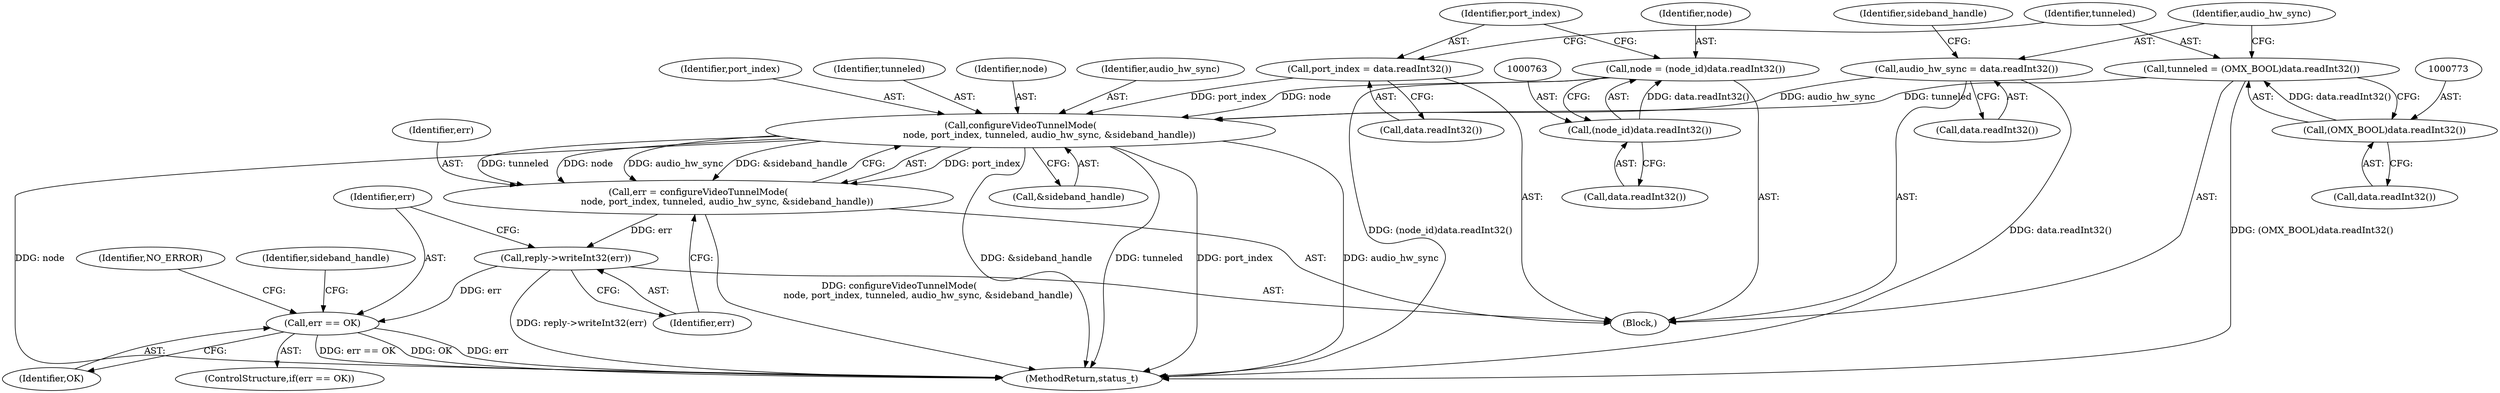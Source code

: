 digraph "0_Android_1171e7c047bf79e7c93342bb6a812c9edd86aa84@pointer" {
"1000786" [label="(Call,configureVideoTunnelMode(\n                    node, port_index, tunneled, audio_hw_sync, &sideband_handle))"];
"1000760" [label="(Call,node = (node_id)data.readInt32())"];
"1000762" [label="(Call,(node_id)data.readInt32())"];
"1000766" [label="(Call,port_index = data.readInt32())"];
"1000770" [label="(Call,tunneled = (OMX_BOOL)data.readInt32())"];
"1000772" [label="(Call,(OMX_BOOL)data.readInt32())"];
"1000776" [label="(Call,audio_hw_sync = data.readInt32())"];
"1000784" [label="(Call,err = configureVideoTunnelMode(\n                    node, port_index, tunneled, audio_hw_sync, &sideband_handle))"];
"1000793" [label="(Call,reply->writeInt32(err))"];
"1000796" [label="(Call,err == OK)"];
"1000781" [label="(Identifier,sideband_handle)"];
"1000784" [label="(Call,err = configureVideoTunnelMode(\n                    node, port_index, tunneled, audio_hw_sync, &sideband_handle))"];
"1000761" [label="(Identifier,node)"];
"1000774" [label="(Call,data.readInt32())"];
"1000754" [label="(Block,)"];
"1000787" [label="(Identifier,node)"];
"1000795" [label="(ControlStructure,if(err == OK))"];
"1000777" [label="(Identifier,audio_hw_sync)"];
"1000776" [label="(Call,audio_hw_sync = data.readInt32())"];
"1000778" [label="(Call,data.readInt32())"];
"1001056" [label="(MethodReturn,status_t)"];
"1000793" [label="(Call,reply->writeInt32(err))"];
"1000771" [label="(Identifier,tunneled)"];
"1000790" [label="(Identifier,audio_hw_sync)"];
"1000788" [label="(Identifier,port_index)"];
"1000768" [label="(Call,data.readInt32())"];
"1000762" [label="(Call,(node_id)data.readInt32())"];
"1000764" [label="(Call,data.readInt32())"];
"1000766" [label="(Call,port_index = data.readInt32())"];
"1000760" [label="(Call,node = (node_id)data.readInt32())"];
"1000770" [label="(Call,tunneled = (OMX_BOOL)data.readInt32())"];
"1000767" [label="(Identifier,port_index)"];
"1000794" [label="(Identifier,err)"];
"1000791" [label="(Call,&sideband_handle)"];
"1000796" [label="(Call,err == OK)"];
"1000772" [label="(Call,(OMX_BOOL)data.readInt32())"];
"1000789" [label="(Identifier,tunneled)"];
"1000801" [label="(Identifier,sideband_handle)"];
"1000786" [label="(Call,configureVideoTunnelMode(\n                    node, port_index, tunneled, audio_hw_sync, &sideband_handle))"];
"1000803" [label="(Identifier,NO_ERROR)"];
"1000785" [label="(Identifier,err)"];
"1000798" [label="(Identifier,OK)"];
"1000797" [label="(Identifier,err)"];
"1000786" -> "1000784"  [label="AST: "];
"1000786" -> "1000791"  [label="CFG: "];
"1000787" -> "1000786"  [label="AST: "];
"1000788" -> "1000786"  [label="AST: "];
"1000789" -> "1000786"  [label="AST: "];
"1000790" -> "1000786"  [label="AST: "];
"1000791" -> "1000786"  [label="AST: "];
"1000784" -> "1000786"  [label="CFG: "];
"1000786" -> "1001056"  [label="DDG: &sideband_handle"];
"1000786" -> "1001056"  [label="DDG: tunneled"];
"1000786" -> "1001056"  [label="DDG: port_index"];
"1000786" -> "1001056"  [label="DDG: audio_hw_sync"];
"1000786" -> "1001056"  [label="DDG: node"];
"1000786" -> "1000784"  [label="DDG: port_index"];
"1000786" -> "1000784"  [label="DDG: tunneled"];
"1000786" -> "1000784"  [label="DDG: node"];
"1000786" -> "1000784"  [label="DDG: audio_hw_sync"];
"1000786" -> "1000784"  [label="DDG: &sideband_handle"];
"1000760" -> "1000786"  [label="DDG: node"];
"1000766" -> "1000786"  [label="DDG: port_index"];
"1000770" -> "1000786"  [label="DDG: tunneled"];
"1000776" -> "1000786"  [label="DDG: audio_hw_sync"];
"1000760" -> "1000754"  [label="AST: "];
"1000760" -> "1000762"  [label="CFG: "];
"1000761" -> "1000760"  [label="AST: "];
"1000762" -> "1000760"  [label="AST: "];
"1000767" -> "1000760"  [label="CFG: "];
"1000760" -> "1001056"  [label="DDG: (node_id)data.readInt32()"];
"1000762" -> "1000760"  [label="DDG: data.readInt32()"];
"1000762" -> "1000764"  [label="CFG: "];
"1000763" -> "1000762"  [label="AST: "];
"1000764" -> "1000762"  [label="AST: "];
"1000766" -> "1000754"  [label="AST: "];
"1000766" -> "1000768"  [label="CFG: "];
"1000767" -> "1000766"  [label="AST: "];
"1000768" -> "1000766"  [label="AST: "];
"1000771" -> "1000766"  [label="CFG: "];
"1000770" -> "1000754"  [label="AST: "];
"1000770" -> "1000772"  [label="CFG: "];
"1000771" -> "1000770"  [label="AST: "];
"1000772" -> "1000770"  [label="AST: "];
"1000777" -> "1000770"  [label="CFG: "];
"1000770" -> "1001056"  [label="DDG: (OMX_BOOL)data.readInt32()"];
"1000772" -> "1000770"  [label="DDG: data.readInt32()"];
"1000772" -> "1000774"  [label="CFG: "];
"1000773" -> "1000772"  [label="AST: "];
"1000774" -> "1000772"  [label="AST: "];
"1000776" -> "1000754"  [label="AST: "];
"1000776" -> "1000778"  [label="CFG: "];
"1000777" -> "1000776"  [label="AST: "];
"1000778" -> "1000776"  [label="AST: "];
"1000781" -> "1000776"  [label="CFG: "];
"1000776" -> "1001056"  [label="DDG: data.readInt32()"];
"1000784" -> "1000754"  [label="AST: "];
"1000785" -> "1000784"  [label="AST: "];
"1000794" -> "1000784"  [label="CFG: "];
"1000784" -> "1001056"  [label="DDG: configureVideoTunnelMode(\n                    node, port_index, tunneled, audio_hw_sync, &sideband_handle)"];
"1000784" -> "1000793"  [label="DDG: err"];
"1000793" -> "1000754"  [label="AST: "];
"1000793" -> "1000794"  [label="CFG: "];
"1000794" -> "1000793"  [label="AST: "];
"1000797" -> "1000793"  [label="CFG: "];
"1000793" -> "1001056"  [label="DDG: reply->writeInt32(err)"];
"1000793" -> "1000796"  [label="DDG: err"];
"1000796" -> "1000795"  [label="AST: "];
"1000796" -> "1000798"  [label="CFG: "];
"1000797" -> "1000796"  [label="AST: "];
"1000798" -> "1000796"  [label="AST: "];
"1000801" -> "1000796"  [label="CFG: "];
"1000803" -> "1000796"  [label="CFG: "];
"1000796" -> "1001056"  [label="DDG: err == OK"];
"1000796" -> "1001056"  [label="DDG: OK"];
"1000796" -> "1001056"  [label="DDG: err"];
}
